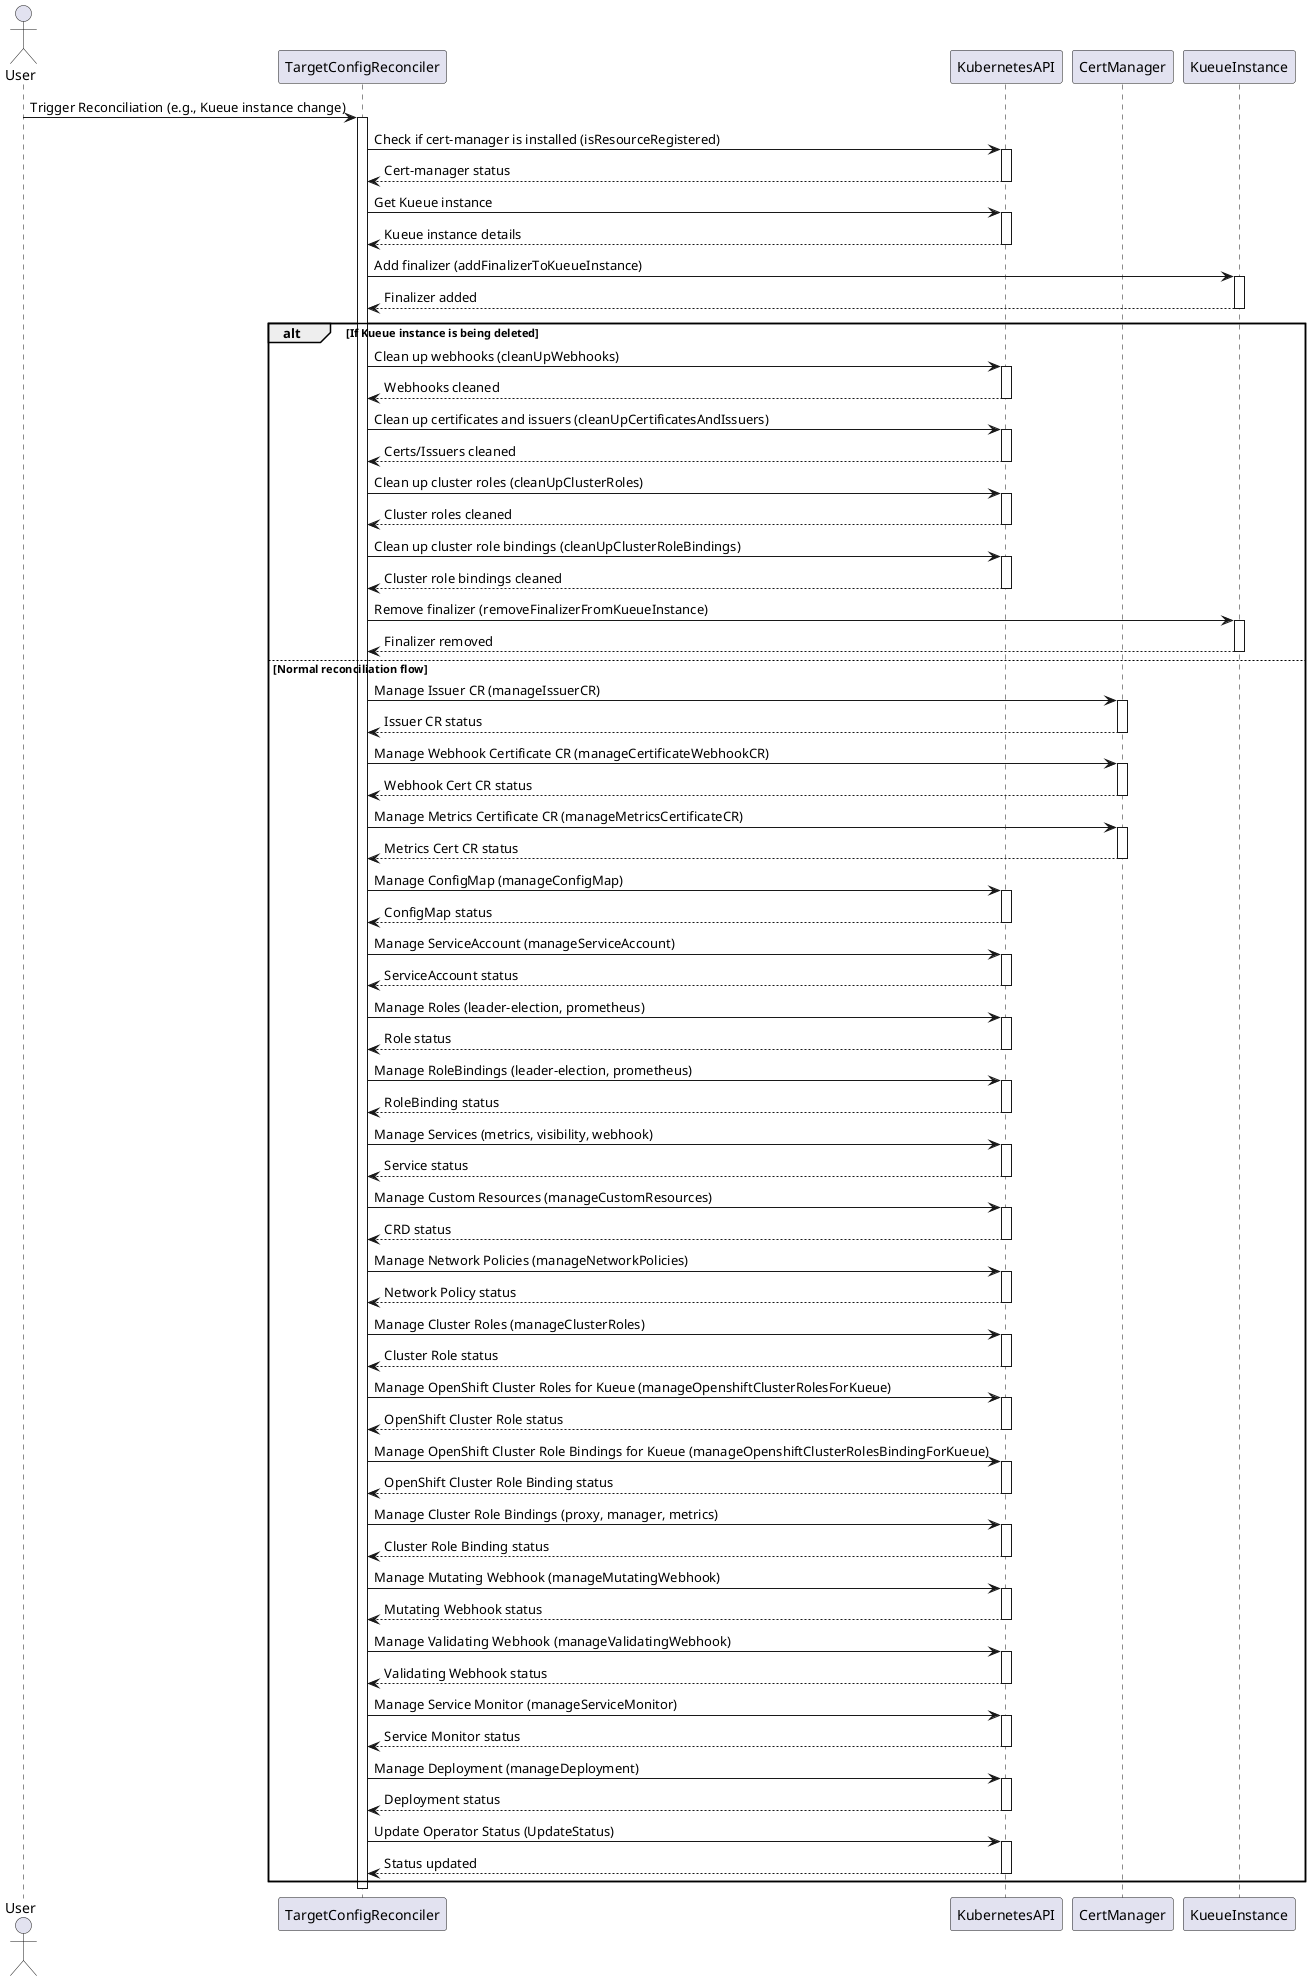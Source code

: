 @startuml
actor User
participant TargetConfigReconciler as Reconciler
participant KubernetesAPI as K8sAPI
participant CertManager as CertMgr
participant KueueInstance as Kueue

User -> Reconciler: Trigger Reconciliation (e.g., Kueue instance change)
activate Reconciler

Reconciler -> K8sAPI: Check if cert-manager is installed (isResourceRegistered)
activate K8sAPI
K8sAPI --> Reconciler: Cert-manager status
deactivate K8sAPI

Reconciler -> K8sAPI: Get Kueue instance
activate K8sAPI
K8sAPI --> Reconciler: Kueue instance details
deactivate K8sAPI

Reconciler -> Kueue: Add finalizer (addFinalizerToKueueInstance)
activate Kueue
Kueue --> Reconciler: Finalizer added
deactivate Kueue

alt If Kueue instance is being deleted
    Reconciler -> K8sAPI: Clean up webhooks (cleanUpWebhooks)
    activate K8sAPI
    K8sAPI --> Reconciler: Webhooks cleaned
    deactivate K8sAPI

    Reconciler -> K8sAPI: Clean up certificates and issuers (cleanUpCertificatesAndIssuers)
    activate K8sAPI
    K8sAPI --> Reconciler: Certs/Issuers cleaned
    deactivate K8sAPI

    Reconciler -> K8sAPI: Clean up cluster roles (cleanUpClusterRoles)
    activate K8sAPI
    K8sAPI --> Reconciler: Cluster roles cleaned
    deactivate K8sAPI

    Reconciler -> K8sAPI: Clean up cluster role bindings (cleanUpClusterRoleBindings)
    activate K8sAPI
    K8sAPI --> Reconciler: Cluster role bindings cleaned
    deactivate K8sAPI

    Reconciler -> Kueue: Remove finalizer (removeFinalizerFromKueueInstance)
    activate Kueue
    Kueue --> Reconciler: Finalizer removed
    deactivate Kueue
else Normal reconciliation flow
    Reconciler -> CertMgr: Manage Issuer CR (manageIssuerCR)
    activate CertMgr
    CertMgr --> Reconciler: Issuer CR status
    deactivate CertMgr

    Reconciler -> CertMgr: Manage Webhook Certificate CR (manageCertificateWebhookCR)
    activate CertMgr
    CertMgr --> Reconciler: Webhook Cert CR status
    deactivate CertMgr

    Reconciler -> CertMgr: Manage Metrics Certificate CR (manageMetricsCertificateCR)
    activate CertMgr
    CertMgr --> Reconciler: Metrics Cert CR status
    deactivate CertMgr

    Reconciler -> K8sAPI: Manage ConfigMap (manageConfigMap)
    activate K8sAPI
    K8sAPI --> Reconciler: ConfigMap status
    deactivate K8sAPI

    Reconciler -> K8sAPI: Manage ServiceAccount (manageServiceAccount)
    activate K8sAPI
    K8sAPI --> Reconciler: ServiceAccount status
    deactivate K8sAPI

    Reconciler -> K8sAPI: Manage Roles (leader-election, prometheus)
    activate K8sAPI
    K8sAPI --> Reconciler: Role status
    deactivate K8sAPI

    Reconciler -> K8sAPI: Manage RoleBindings (leader-election, prometheus)
    activate K8sAPI
    K8sAPI --> Reconciler: RoleBinding status
    deactivate K8sAPI

    Reconciler -> K8sAPI: Manage Services (metrics, visibility, webhook)
    activate K8sAPI
    K8sAPI --> Reconciler: Service status
    deactivate K8sAPI

    Reconciler -> K8sAPI: Manage Custom Resources (manageCustomResources)
    activate K8sAPI
    K8sAPI --> Reconciler: CRD status
    deactivate K8sAPI

    Reconciler -> K8sAPI: Manage Network Policies (manageNetworkPolicies)
    activate K8sAPI
    K8sAPI --> Reconciler: Network Policy status
    deactivate K8sAPI

    Reconciler -> K8sAPI: Manage Cluster Roles (manageClusterRoles)
    activate K8sAPI
    K8sAPI --> Reconciler: Cluster Role status
    deactivate K8sAPI

    Reconciler -> K8sAPI: Manage OpenShift Cluster Roles for Kueue (manageOpenshiftClusterRolesForKueue)
    activate K8sAPI
    K8sAPI --> Reconciler: OpenShift Cluster Role status
    deactivate K8sAPI

    Reconciler -> K8sAPI: Manage OpenShift Cluster Role Bindings for Kueue (manageOpenshiftClusterRolesBindingForKueue)
    activate K8sAPI
    K8sAPI --> Reconciler: OpenShift Cluster Role Binding status
    deactivate K8sAPI

    Reconciler -> K8sAPI: Manage Cluster Role Bindings (proxy, manager, metrics)
    activate K8sAPI
    K8sAPI --> Reconciler: Cluster Role Binding status
    deactivate K8sAPI

    Reconciler -> K8sAPI: Manage Mutating Webhook (manageMutatingWebhook)
    activate K8sAPI
    K8sAPI --> Reconciler: Mutating Webhook status
    deactivate K8sAPI

    Reconciler -> K8sAPI: Manage Validating Webhook (manageValidatingWebhook)
    activate K8sAPI
    K8sAPI --> Reconciler: Validating Webhook status
    deactivate K8sAPI

    Reconciler -> K8sAPI: Manage Service Monitor (manageServiceMonitor)
    activate K8sAPI
    K8sAPI --> Reconciler: Service Monitor status
    deactivate K8sAPI

    Reconciler -> K8sAPI: Manage Deployment (manageDeployment)
    activate K8sAPI
    K8sAPI --> Reconciler: Deployment status
    deactivate K8sAPI

    Reconciler -> K8sAPI: Update Operator Status (UpdateStatus)
    activate K8sAPI
    K8sAPI --> Reconciler: Status updated
    deactivate K8sAPI
end

deactivate Reconciler
@enduml